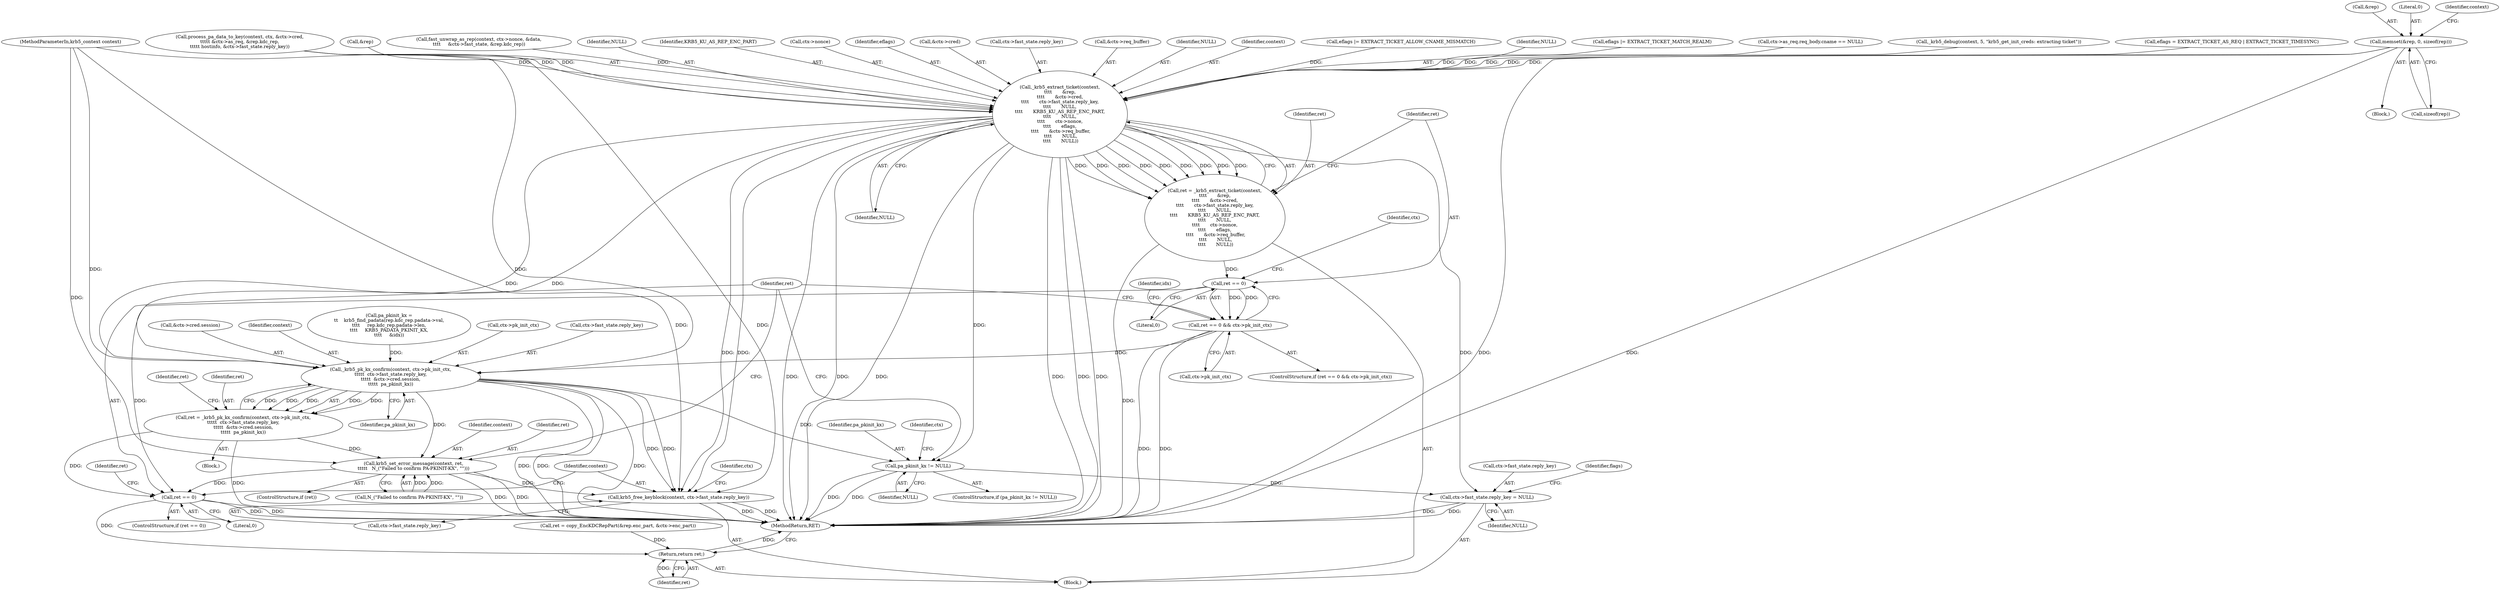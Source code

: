digraph "0_heimdal_2f7f3d9960aa6ea21358bdf3687cee5149aa35cf@API" {
"1000208" [label="(Call,memset(&rep, 0, sizeof(rep)))"];
"1000356" [label="(Call,_krb5_extract_ticket(context,\n\t\t\t\t       &rep,\n\t\t\t\t       &ctx->cred,\n\t\t\t\t       ctx->fast_state.reply_key,\n\t\t\t\t       NULL,\n\t\t\t\t       KRB5_KU_AS_REP_ENC_PART,\n\t\t\t\t       NULL,\n\t\t\t\t       ctx->nonce,\n\t\t\t\t       eflags,\n \t\t\t\t       &ctx->req_buffer,\n \t\t\t\t       NULL,\n \t\t\t\t       NULL))"];
"1000354" [label="(Call,ret = _krb5_extract_ticket(context,\n\t\t\t\t       &rep,\n\t\t\t\t       &ctx->cred,\n\t\t\t\t       ctx->fast_state.reply_key,\n\t\t\t\t       NULL,\n\t\t\t\t       KRB5_KU_AS_REP_ENC_PART,\n\t\t\t\t       NULL,\n\t\t\t\t       ctx->nonce,\n\t\t\t\t       eflags,\n \t\t\t\t       &ctx->req_buffer,\n \t\t\t\t       NULL,\n \t\t\t\t       NULL))"];
"1000384" [label="(Call,ret == 0)"];
"1000383" [label="(Call,ret == 0 && ctx->pk_init_ctx)"];
"1000418" [label="(Call,_krb5_pk_kx_confirm(context, ctx->pk_init_ctx,\n\t\t\t\t\t  ctx->fast_state.reply_key,\n\t\t\t\t\t  &ctx->cred.session,\n\t\t\t\t\t  pa_pkinit_kx))"];
"1000416" [label="(Call,ret = _krb5_pk_kx_confirm(context, ctx->pk_init_ctx,\n\t\t\t\t\t  ctx->fast_state.reply_key,\n\t\t\t\t\t  &ctx->cred.session,\n\t\t\t\t\t  pa_pkinit_kx))"];
"1000437" [label="(Call,krb5_set_error_message(context, ret,\n\t\t\t\t\t   N_(\"Failed to confirm PA-PKINIT-KX\", \"\")))"];
"1000454" [label="(Call,ret == 0)"];
"1000496" [label="(Return,return ret;)"];
"1000468" [label="(Call,krb5_free_keyblock(context, ctx->fast_state.reply_key))"];
"1000445" [label="(Call,pa_pkinit_kx != NULL)"];
"1000475" [label="(Call,ctx->fast_state.reply_key = NULL)"];
"1000208" [label="(Call,memset(&rep, 0, sizeof(rep)))"];
"1000388" [label="(Identifier,ctx)"];
"1000354" [label="(Call,ret = _krb5_extract_ticket(context,\n\t\t\t\t       &rep,\n\t\t\t\t       &ctx->cred,\n\t\t\t\t       ctx->fast_state.reply_key,\n\t\t\t\t       NULL,\n\t\t\t\t       KRB5_KU_AS_REP_ENC_PART,\n\t\t\t\t       NULL,\n\t\t\t\t       ctx->nonce,\n\t\t\t\t       eflags,\n \t\t\t\t       &ctx->req_buffer,\n \t\t\t\t       NULL,\n \t\t\t\t       NULL))"];
"1000386" [label="(Literal,0)"];
"1000371" [label="(Identifier,NULL)"];
"1000237" [label="(Block,)"];
"1000454" [label="(Call,ret == 0)"];
"1000439" [label="(Identifier,ret)"];
"1000370" [label="(Identifier,KRB5_KU_AS_REP_ENC_PART)"];
"1000470" [label="(Call,ctx->fast_state.reply_key)"];
"1000476" [label="(Call,ctx->fast_state.reply_key)"];
"1000358" [label="(Call,&rep)"];
"1000478" [label="(Identifier,ctx)"];
"1000457" [label="(Call,ret = copy_EncKDCRepPart(&rep.enc_part, &ctx->enc_part))"];
"1000450" [label="(Identifier,ctx)"];
"1000438" [label="(Identifier,context)"];
"1000453" [label="(ControlStructure,if (ret == 0))"];
"1000456" [label="(Literal,0)"];
"1000469" [label="(Identifier,context)"];
"1000394" [label="(Identifier,idx)"];
"1000206" [label="(Block,)"];
"1000383" [label="(Call,ret == 0 && ctx->pk_init_ctx)"];
"1000423" [label="(Call,ctx->fast_state.reply_key)"];
"1000496" [label="(Return,return ret;)"];
"1000437" [label="(Call,krb5_set_error_message(context, ret,\n\t\t\t\t\t   N_(\"Failed to confirm PA-PKINIT-KX\", \"\")))"];
"1000447" [label="(Identifier,NULL)"];
"1000274" [label="(Call,fast_unwrap_as_rep(context, ctx->nonce, &data,\n\t\t\t\t     &ctx->fast_state, &rep.kdc_rep))"];
"1000435" [label="(ControlStructure,if (ret))"];
"1000497" [label="(Identifier,ret)"];
"1000428" [label="(Call,&ctx->cred.session)"];
"1000319" [label="(Call,process_pa_data_to_key(context, ctx, &ctx->cred,\n\t\t\t\t\t &ctx->as_req, &rep.kdc_rep,\n\t\t\t\t\t hostinfo, &ctx->fast_state.reply_key))"];
"1000419" [label="(Identifier,context)"];
"1000372" [label="(Call,ctx->nonce)"];
"1000375" [label="(Identifier,eflags)"];
"1001119" [label="(MethodReturn,RET)"];
"1000468" [label="(Call,krb5_free_keyblock(context, ctx->fast_state.reply_key))"];
"1000416" [label="(Call,ret = _krb5_pk_kx_confirm(context, ctx->pk_init_ctx,\n\t\t\t\t\t  ctx->fast_state.reply_key,\n\t\t\t\t\t  &ctx->cred.session,\n\t\t\t\t\t  pa_pkinit_kx))"];
"1000360" [label="(Call,&ctx->cred)"];
"1000364" [label="(Call,ctx->fast_state.reply_key)"];
"1000434" [label="(Identifier,pa_pkinit_kx)"];
"1000446" [label="(Identifier,pa_pkinit_kx)"];
"1000418" [label="(Call,_krb5_pk_kx_confirm(context, ctx->pk_init_ctx,\n\t\t\t\t\t  ctx->fast_state.reply_key,\n\t\t\t\t\t  &ctx->cred.session,\n\t\t\t\t\t  pa_pkinit_kx))"];
"1000376" [label="(Call,&ctx->req_buffer)"];
"1000380" [label="(Identifier,NULL)"];
"1000436" [label="(Identifier,ret)"];
"1000209" [label="(Call,&rep)"];
"1000357" [label="(Identifier,context)"];
"1000417" [label="(Identifier,ret)"];
"1000444" [label="(ControlStructure,if (pa_pkinit_kx != NULL))"];
"1000396" [label="(Call,pa_pkinit_kx =\n\t\t    krb5_find_padata(rep.kdc_rep.padata->val,\n\t\t\t\t     rep.kdc_rep.padata->len,\n\t\t\t\t     KRB5_PADATA_PKINIT_KX,\n\t\t\t\t     &idx))"];
"1000384" [label="(Call,ret == 0)"];
"1000420" [label="(Call,ctx->pk_init_ctx)"];
"1000390" [label="(Block,)"];
"1000455" [label="(Identifier,ret)"];
"1000211" [label="(Literal,0)"];
"1000215" [label="(Identifier,context)"];
"1000212" [label="(Call,sizeof(rep))"];
"1000440" [label="(Call,N_(\"Failed to confirm PA-PKINIT-KX\", \"\"))"];
"1000458" [label="(Identifier,ret)"];
"1000314" [label="(Call,eflags |= EXTRACT_TICKET_ALLOW_CNAME_MISMATCH)"];
"1000356" [label="(Call,_krb5_extract_ticket(context,\n\t\t\t\t       &rep,\n\t\t\t\t       &ctx->cred,\n\t\t\t\t       ctx->fast_state.reply_key,\n\t\t\t\t       NULL,\n\t\t\t\t       KRB5_KU_AS_REP_ENC_PART,\n\t\t\t\t       NULL,\n\t\t\t\t       ctx->nonce,\n\t\t\t\t       eflags,\n \t\t\t\t       &ctx->req_buffer,\n \t\t\t\t       NULL,\n \t\t\t\t       NULL))"];
"1000475" [label="(Call,ctx->fast_state.reply_key = NULL)"];
"1000115" [label="(MethodParameterIn,krb5_context context)"];
"1000387" [label="(Call,ctx->pk_init_ctx)"];
"1000445" [label="(Call,pa_pkinit_kx != NULL)"];
"1000369" [label="(Identifier,NULL)"];
"1000355" [label="(Identifier,ret)"];
"1000305" [label="(Call,eflags |= EXTRACT_TICKET_MATCH_REALM)"];
"1000381" [label="(Identifier,NULL)"];
"1000132" [label="(Call,ctx->as_req.req_body.cname == NULL)"];
"1000481" [label="(Identifier,NULL)"];
"1000382" [label="(ControlStructure,if (ret == 0 && ctx->pk_init_ctx))"];
"1000350" [label="(Call,_krb5_debug(context, 5, \"krb5_get_init_creds: extracting ticket\"))"];
"1000239" [label="(Call,eflags = EXTRACT_TICKET_AS_REQ | EXTRACT_TICKET_TIMESYNC)"];
"1000484" [label="(Identifier,flags)"];
"1000385" [label="(Identifier,ret)"];
"1000208" -> "1000206"  [label="AST: "];
"1000208" -> "1000212"  [label="CFG: "];
"1000209" -> "1000208"  [label="AST: "];
"1000211" -> "1000208"  [label="AST: "];
"1000212" -> "1000208"  [label="AST: "];
"1000215" -> "1000208"  [label="CFG: "];
"1000208" -> "1001119"  [label="DDG: "];
"1000208" -> "1001119"  [label="DDG: "];
"1000208" -> "1000356"  [label="DDG: "];
"1000356" -> "1000354"  [label="AST: "];
"1000356" -> "1000381"  [label="CFG: "];
"1000357" -> "1000356"  [label="AST: "];
"1000358" -> "1000356"  [label="AST: "];
"1000360" -> "1000356"  [label="AST: "];
"1000364" -> "1000356"  [label="AST: "];
"1000369" -> "1000356"  [label="AST: "];
"1000370" -> "1000356"  [label="AST: "];
"1000371" -> "1000356"  [label="AST: "];
"1000372" -> "1000356"  [label="AST: "];
"1000375" -> "1000356"  [label="AST: "];
"1000376" -> "1000356"  [label="AST: "];
"1000380" -> "1000356"  [label="AST: "];
"1000381" -> "1000356"  [label="AST: "];
"1000354" -> "1000356"  [label="CFG: "];
"1000356" -> "1001119"  [label="DDG: "];
"1000356" -> "1001119"  [label="DDG: "];
"1000356" -> "1001119"  [label="DDG: "];
"1000356" -> "1001119"  [label="DDG: "];
"1000356" -> "1001119"  [label="DDG: "];
"1000356" -> "1001119"  [label="DDG: "];
"1000356" -> "1000354"  [label="DDG: "];
"1000356" -> "1000354"  [label="DDG: "];
"1000356" -> "1000354"  [label="DDG: "];
"1000356" -> "1000354"  [label="DDG: "];
"1000356" -> "1000354"  [label="DDG: "];
"1000356" -> "1000354"  [label="DDG: "];
"1000356" -> "1000354"  [label="DDG: "];
"1000356" -> "1000354"  [label="DDG: "];
"1000356" -> "1000354"  [label="DDG: "];
"1000350" -> "1000356"  [label="DDG: "];
"1000115" -> "1000356"  [label="DDG: "];
"1000319" -> "1000356"  [label="DDG: "];
"1000319" -> "1000356"  [label="DDG: "];
"1000132" -> "1000356"  [label="DDG: "];
"1000274" -> "1000356"  [label="DDG: "];
"1000314" -> "1000356"  [label="DDG: "];
"1000239" -> "1000356"  [label="DDG: "];
"1000305" -> "1000356"  [label="DDG: "];
"1000356" -> "1000418"  [label="DDG: "];
"1000356" -> "1000418"  [label="DDG: "];
"1000356" -> "1000445"  [label="DDG: "];
"1000356" -> "1000468"  [label="DDG: "];
"1000356" -> "1000468"  [label="DDG: "];
"1000356" -> "1000475"  [label="DDG: "];
"1000354" -> "1000237"  [label="AST: "];
"1000355" -> "1000354"  [label="AST: "];
"1000385" -> "1000354"  [label="CFG: "];
"1000354" -> "1001119"  [label="DDG: "];
"1000354" -> "1000384"  [label="DDG: "];
"1000384" -> "1000383"  [label="AST: "];
"1000384" -> "1000386"  [label="CFG: "];
"1000385" -> "1000384"  [label="AST: "];
"1000386" -> "1000384"  [label="AST: "];
"1000388" -> "1000384"  [label="CFG: "];
"1000383" -> "1000384"  [label="CFG: "];
"1000384" -> "1000383"  [label="DDG: "];
"1000384" -> "1000383"  [label="DDG: "];
"1000384" -> "1000454"  [label="DDG: "];
"1000383" -> "1000382"  [label="AST: "];
"1000383" -> "1000387"  [label="CFG: "];
"1000387" -> "1000383"  [label="AST: "];
"1000394" -> "1000383"  [label="CFG: "];
"1000455" -> "1000383"  [label="CFG: "];
"1000383" -> "1001119"  [label="DDG: "];
"1000383" -> "1001119"  [label="DDG: "];
"1000383" -> "1000418"  [label="DDG: "];
"1000418" -> "1000416"  [label="AST: "];
"1000418" -> "1000434"  [label="CFG: "];
"1000419" -> "1000418"  [label="AST: "];
"1000420" -> "1000418"  [label="AST: "];
"1000423" -> "1000418"  [label="AST: "];
"1000428" -> "1000418"  [label="AST: "];
"1000434" -> "1000418"  [label="AST: "];
"1000416" -> "1000418"  [label="CFG: "];
"1000418" -> "1001119"  [label="DDG: "];
"1000418" -> "1001119"  [label="DDG: "];
"1000418" -> "1001119"  [label="DDG: "];
"1000418" -> "1000416"  [label="DDG: "];
"1000418" -> "1000416"  [label="DDG: "];
"1000418" -> "1000416"  [label="DDG: "];
"1000418" -> "1000416"  [label="DDG: "];
"1000418" -> "1000416"  [label="DDG: "];
"1000115" -> "1000418"  [label="DDG: "];
"1000319" -> "1000418"  [label="DDG: "];
"1000396" -> "1000418"  [label="DDG: "];
"1000418" -> "1000437"  [label="DDG: "];
"1000418" -> "1000445"  [label="DDG: "];
"1000418" -> "1000468"  [label="DDG: "];
"1000418" -> "1000468"  [label="DDG: "];
"1000416" -> "1000390"  [label="AST: "];
"1000417" -> "1000416"  [label="AST: "];
"1000436" -> "1000416"  [label="CFG: "];
"1000416" -> "1001119"  [label="DDG: "];
"1000416" -> "1000437"  [label="DDG: "];
"1000416" -> "1000454"  [label="DDG: "];
"1000437" -> "1000435"  [label="AST: "];
"1000437" -> "1000440"  [label="CFG: "];
"1000438" -> "1000437"  [label="AST: "];
"1000439" -> "1000437"  [label="AST: "];
"1000440" -> "1000437"  [label="AST: "];
"1000455" -> "1000437"  [label="CFG: "];
"1000437" -> "1001119"  [label="DDG: "];
"1000437" -> "1001119"  [label="DDG: "];
"1000115" -> "1000437"  [label="DDG: "];
"1000440" -> "1000437"  [label="DDG: "];
"1000440" -> "1000437"  [label="DDG: "];
"1000437" -> "1000454"  [label="DDG: "];
"1000437" -> "1000468"  [label="DDG: "];
"1000454" -> "1000453"  [label="AST: "];
"1000454" -> "1000456"  [label="CFG: "];
"1000455" -> "1000454"  [label="AST: "];
"1000456" -> "1000454"  [label="AST: "];
"1000458" -> "1000454"  [label="CFG: "];
"1000469" -> "1000454"  [label="CFG: "];
"1000454" -> "1001119"  [label="DDG: "];
"1000454" -> "1001119"  [label="DDG: "];
"1000454" -> "1000496"  [label="DDG: "];
"1000496" -> "1000237"  [label="AST: "];
"1000496" -> "1000497"  [label="CFG: "];
"1000497" -> "1000496"  [label="AST: "];
"1001119" -> "1000496"  [label="CFG: "];
"1000496" -> "1001119"  [label="DDG: "];
"1000497" -> "1000496"  [label="DDG: "];
"1000457" -> "1000496"  [label="DDG: "];
"1000468" -> "1000237"  [label="AST: "];
"1000468" -> "1000470"  [label="CFG: "];
"1000469" -> "1000468"  [label="AST: "];
"1000470" -> "1000468"  [label="AST: "];
"1000478" -> "1000468"  [label="CFG: "];
"1000468" -> "1001119"  [label="DDG: "];
"1000468" -> "1001119"  [label="DDG: "];
"1000115" -> "1000468"  [label="DDG: "];
"1000319" -> "1000468"  [label="DDG: "];
"1000445" -> "1000444"  [label="AST: "];
"1000445" -> "1000447"  [label="CFG: "];
"1000446" -> "1000445"  [label="AST: "];
"1000447" -> "1000445"  [label="AST: "];
"1000450" -> "1000445"  [label="CFG: "];
"1000455" -> "1000445"  [label="CFG: "];
"1000445" -> "1001119"  [label="DDG: "];
"1000445" -> "1001119"  [label="DDG: "];
"1000445" -> "1000475"  [label="DDG: "];
"1000475" -> "1000237"  [label="AST: "];
"1000475" -> "1000481"  [label="CFG: "];
"1000476" -> "1000475"  [label="AST: "];
"1000481" -> "1000475"  [label="AST: "];
"1000484" -> "1000475"  [label="CFG: "];
"1000475" -> "1001119"  [label="DDG: "];
"1000475" -> "1001119"  [label="DDG: "];
}

